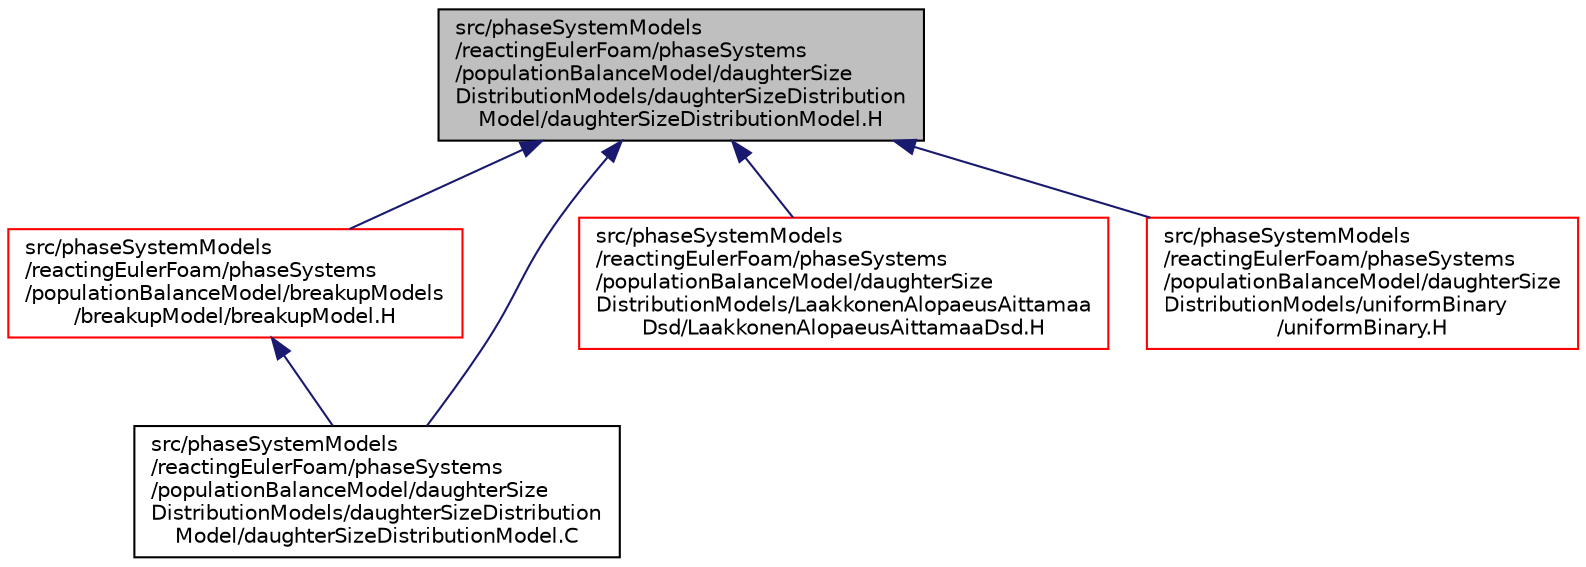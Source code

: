 digraph "src/phaseSystemModels/reactingEulerFoam/phaseSystems/populationBalanceModel/daughterSizeDistributionModels/daughterSizeDistributionModel/daughterSizeDistributionModel.H"
{
  bgcolor="transparent";
  edge [fontname="Helvetica",fontsize="10",labelfontname="Helvetica",labelfontsize="10"];
  node [fontname="Helvetica",fontsize="10",shape=record];
  Node1 [label="src/phaseSystemModels\l/reactingEulerFoam/phaseSystems\l/populationBalanceModel/daughterSize\lDistributionModels/daughterSizeDistribution\lModel/daughterSizeDistributionModel.H",height=0.2,width=0.4,color="black", fillcolor="grey75", style="filled" fontcolor="black"];
  Node1 -> Node2 [dir="back",color="midnightblue",fontsize="10",style="solid",fontname="Helvetica"];
  Node2 [label="src/phaseSystemModels\l/reactingEulerFoam/phaseSystems\l/populationBalanceModel/breakupModels\l/breakupModel/breakupModel.H",height=0.2,width=0.4,color="red",URL="$breakupModel_8H.html"];
  Node2 -> Node3 [dir="back",color="midnightblue",fontsize="10",style="solid",fontname="Helvetica"];
  Node3 [label="src/phaseSystemModels\l/reactingEulerFoam/phaseSystems\l/populationBalanceModel/daughterSize\lDistributionModels/daughterSizeDistribution\lModel/daughterSizeDistributionModel.C",height=0.2,width=0.4,color="black",URL="$daughterSizeDistributionModel_8C.html"];
  Node1 -> Node3 [dir="back",color="midnightblue",fontsize="10",style="solid",fontname="Helvetica"];
  Node1 -> Node4 [dir="back",color="midnightblue",fontsize="10",style="solid",fontname="Helvetica"];
  Node4 [label="src/phaseSystemModels\l/reactingEulerFoam/phaseSystems\l/populationBalanceModel/daughterSize\lDistributionModels/LaakkonenAlopaeusAittamaa\lDsd/LaakkonenAlopaeusAittamaaDsd.H",height=0.2,width=0.4,color="red",URL="$LaakkonenAlopaeusAittamaaDsd_8H.html"];
  Node1 -> Node5 [dir="back",color="midnightblue",fontsize="10",style="solid",fontname="Helvetica"];
  Node5 [label="src/phaseSystemModels\l/reactingEulerFoam/phaseSystems\l/populationBalanceModel/daughterSize\lDistributionModels/uniformBinary\l/uniformBinary.H",height=0.2,width=0.4,color="red",URL="$uniformBinary_8H.html"];
}
